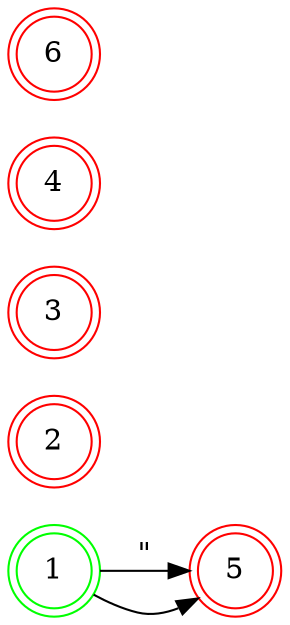 digraph NDF {
    rankdir = LR;
    node [shape = doublecircle;];
    1 [color = green;];
    2 [color = red;];
    3 [color = red;];
    4 [color = red;];
    5 [color = red;];
    6 [color = red;];
    node [shape = circle;];
    1 -> 5 [label = "\"";];
    1 -> 5 [label = "\n";];
}